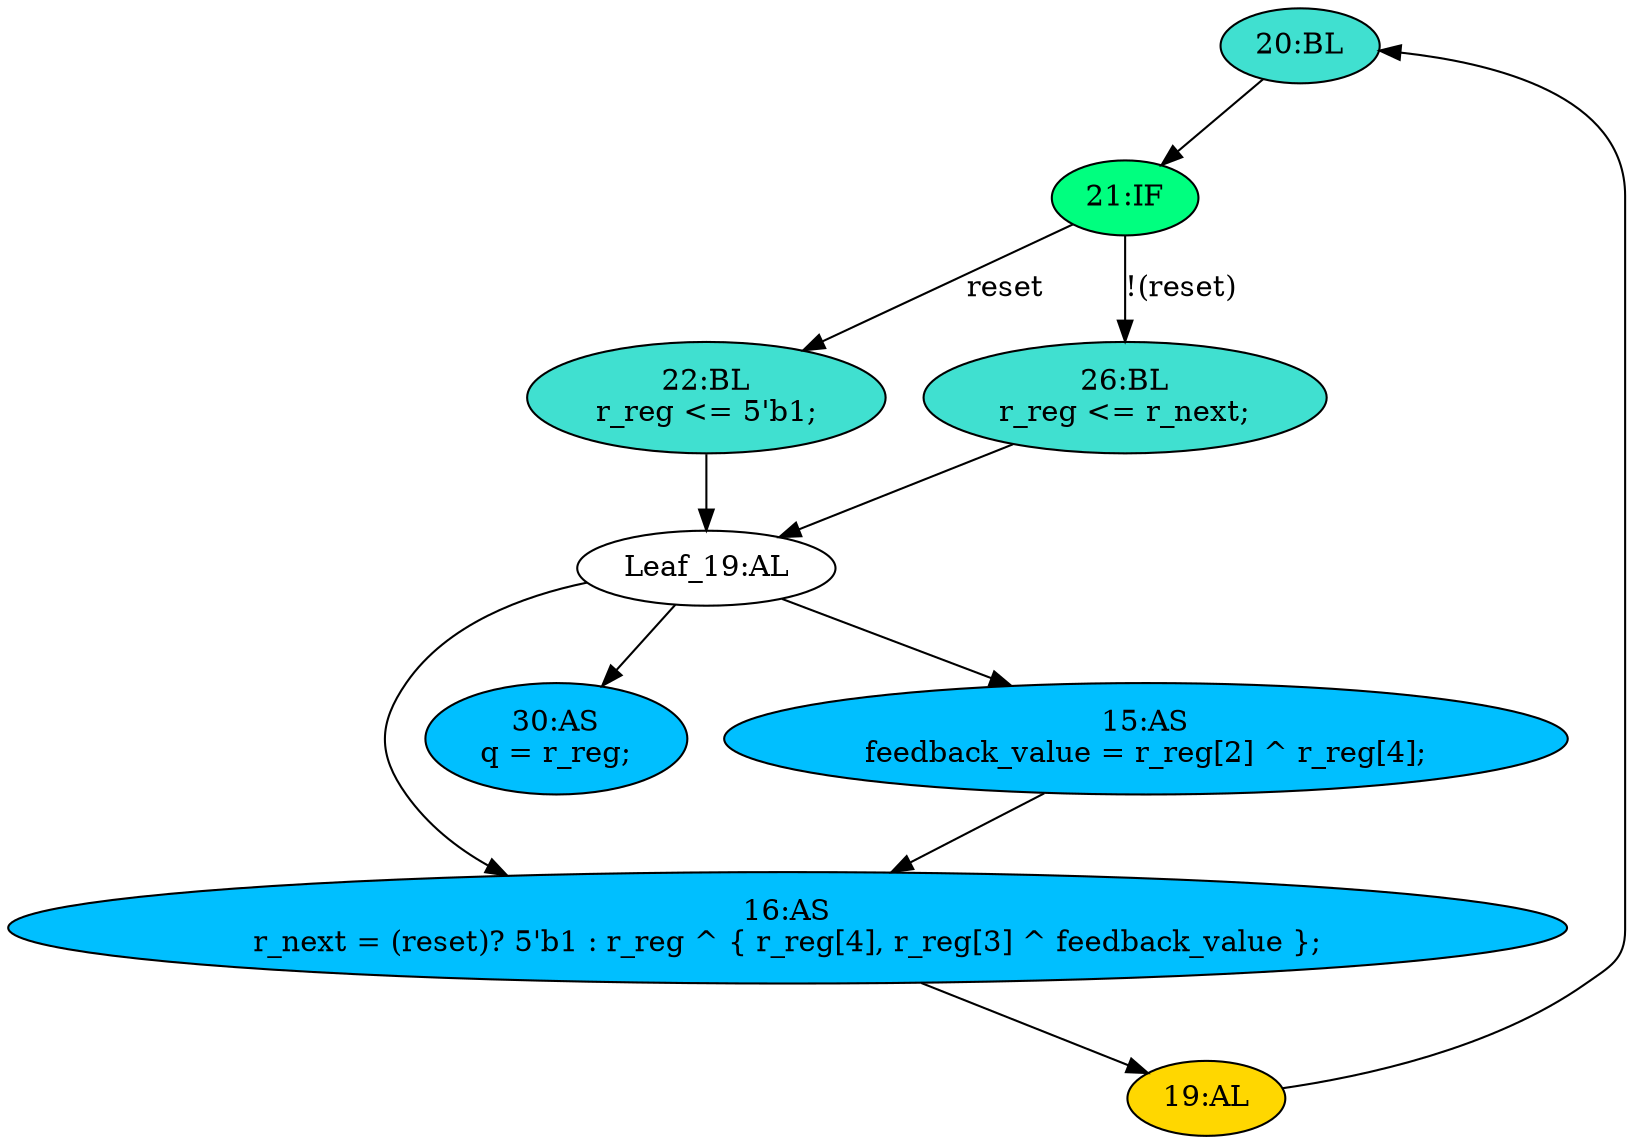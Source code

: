 strict digraph "compose( ,  )" {
	node [label="\N"];
	"20:BL"	[ast="<pyverilog.vparser.ast.Block object at 0x7f44234a7850>",
		fillcolor=turquoise,
		label="20:BL",
		statements="[]",
		style=filled,
		typ=Block];
	"21:IF"	[ast="<pyverilog.vparser.ast.IfStatement object at 0x7f44234a7350>",
		fillcolor=springgreen,
		label="21:IF",
		statements="[]",
		style=filled,
		typ=IfStatement];
	"20:BL" -> "21:IF"	[cond="[]",
		lineno=None];
	"22:BL"	[ast="<pyverilog.vparser.ast.Block object at 0x7f44234a7ad0>",
		fillcolor=turquoise,
		label="22:BL
r_reg <= 5'b1;",
		statements="[<pyverilog.vparser.ast.NonblockingSubstitution object at 0x7f44234a7090>]",
		style=filled,
		typ=Block];
	"Leaf_19:AL"	[def_var="['r_reg']",
		label="Leaf_19:AL"];
	"22:BL" -> "Leaf_19:AL"	[cond="[]",
		lineno=None];
	"16:AS"	[ast="<pyverilog.vparser.ast.Assign object at 0x7f442344ebd0>",
		def_var="['r_next']",
		fillcolor=deepskyblue,
		label="16:AS
r_next = (reset)? 5'b1 : r_reg ^ { r_reg[4], r_reg[3] ^ feedback_value };",
		statements="[]",
		style=filled,
		typ=Assign,
		use_var="['reset', 'r_reg', 'r_reg', 'r_reg', 'feedback_value']"];
	"19:AL"	[ast="<pyverilog.vparser.ast.Always object at 0x7f44234a7750>",
		clk_sens=True,
		fillcolor=gold,
		label="19:AL",
		sens="['clk']",
		statements="[]",
		style=filled,
		typ=Always,
		use_var="['reset', 'r_next']"];
	"16:AS" -> "19:AL";
	"26:BL"	[ast="<pyverilog.vparser.ast.Block object at 0x7f44273c5d10>",
		fillcolor=turquoise,
		label="26:BL
r_reg <= r_next;",
		statements="[<pyverilog.vparser.ast.NonblockingSubstitution object at 0x7f4424d3f450>]",
		style=filled,
		typ=Block];
	"26:BL" -> "Leaf_19:AL"	[cond="[]",
		lineno=None];
	"19:AL" -> "20:BL"	[cond="[]",
		lineno=None];
	"21:IF" -> "22:BL"	[cond="['reset']",
		label=reset,
		lineno=21];
	"21:IF" -> "26:BL"	[cond="['reset']",
		label="!(reset)",
		lineno=21];
	"30:AS"	[ast="<pyverilog.vparser.ast.Assign object at 0x7f442352a250>",
		def_var="['q']",
		fillcolor=deepskyblue,
		label="30:AS
q = r_reg;",
		statements="[]",
		style=filled,
		typ=Assign,
		use_var="['r_reg']"];
	"Leaf_19:AL" -> "16:AS";
	"Leaf_19:AL" -> "30:AS";
	"15:AS"	[ast="<pyverilog.vparser.ast.Assign object at 0x7f44234a4e10>",
		def_var="['feedback_value']",
		fillcolor=deepskyblue,
		label="15:AS
feedback_value = r_reg[2] ^ r_reg[4];",
		statements="[]",
		style=filled,
		typ=Assign,
		use_var="['r_reg', 'r_reg']"];
	"Leaf_19:AL" -> "15:AS";
	"15:AS" -> "16:AS";
}
